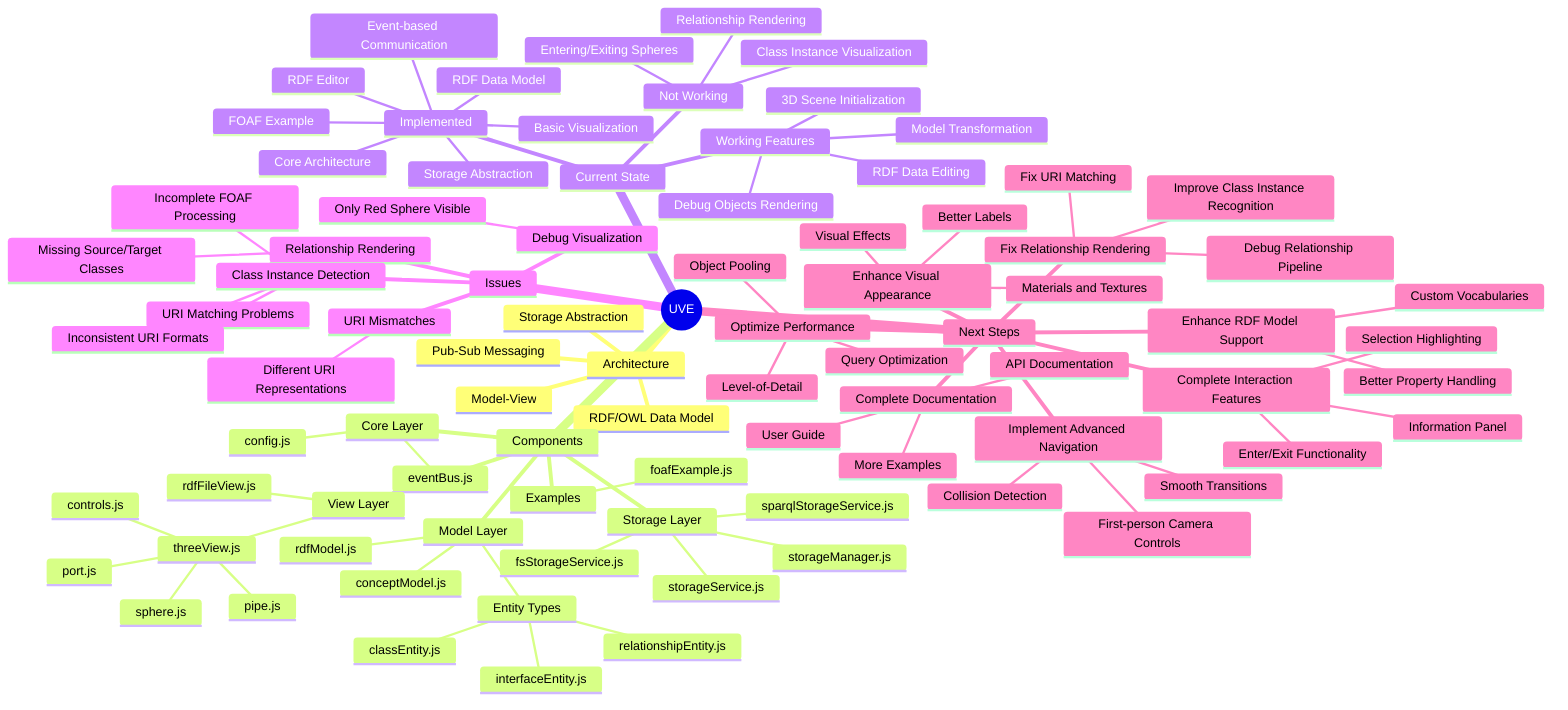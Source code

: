 mindmap
  root((UVE))
    Architecture
      Model-View
      Pub-Sub Messaging
      Storage Abstraction
      RDF/OWL Data Model
    Components
      Core Layer
        eventBus.js
        config.js
      Model Layer
        rdfModel.js
        conceptModel.js
        Entity Types
          classEntity.js
          relationshipEntity.js
          interfaceEntity.js
      View Layer
        threeView.js
          sphere.js
          pipe.js
          port.js
          controls.js
        rdfFileView.js
      Storage Layer
        storageService.js
        fsStorageService.js
        sparqlStorageService.js
        storageManager.js
      Examples
        foafExample.js
    Current State
      Implemented
        Core Architecture
        Event-based Communication
        Storage Abstraction
        RDF Data Model
        Basic Visualization
        RDF Editor
        FOAF Example
      Working Features
        3D Scene Initialization
        Debug Objects Rendering
        RDF Data Editing
        Model Transformation
      Not Working
        Relationship Rendering
        Class Instance Visualization
        Entering/Exiting Spheres
    Issues
      Relationship Rendering
        URI Matching Problems
        Missing Source/Target Classes
      Class Instance Detection
        Inconsistent URI Formats
        Incomplete FOAF Processing
      Debug Visualization
        Only Red Sphere Visible
      URI Mismatches
        Different URI Representations
    Next Steps
      Fix Relationship Rendering
        Debug Relationship Pipeline
        Fix URI Matching
        Improve Class Instance Recognition
      Complete Interaction Features
        Enter/Exit Functionality
        Selection Highlighting
        Information Panel
      Enhance RDF Model Support
        Custom Vocabularies
        Better Property Handling
      Implement Advanced Navigation
        First-person Camera Controls
        Collision Detection
        Smooth Transitions
      Optimize Performance
        Level-of-Detail
        Object Pooling
        Query Optimization
      Enhance Visual Appearance
        Materials and Textures
        Visual Effects
        Better Labels
      Complete Documentation
        API Documentation
        User Guide
        More Examples